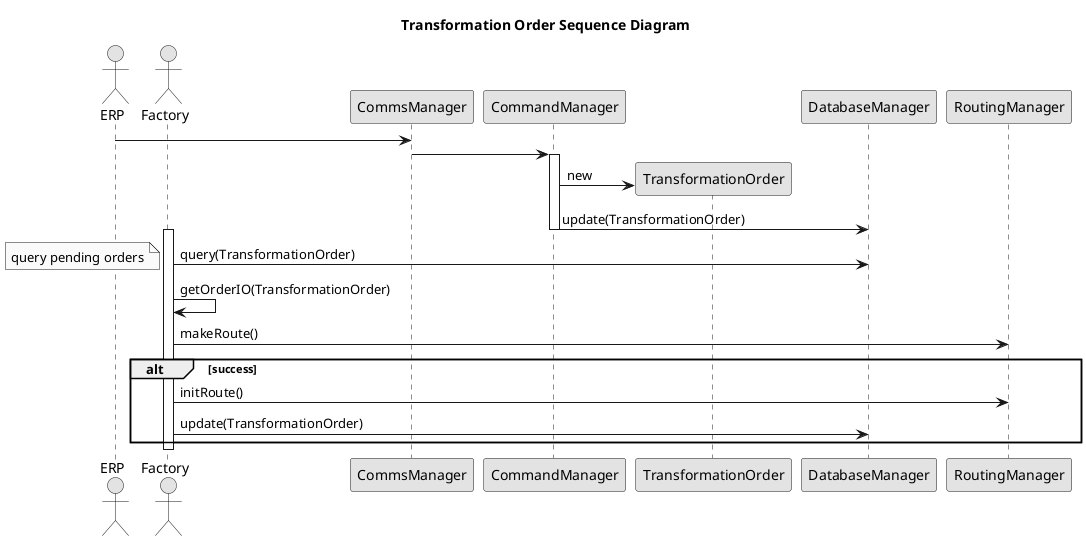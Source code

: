 @startuml

skinparam linetype ortho
skinparam Monochrome true
skinparam classAttributeIconSize 0

title Transformation Order Sequence Diagram

actor ERP as ERP
actor Factory as Factory

ERP -> CommsManager
CommsManager -> CommandManager

activate CommandManager
    
    create TransformationOrder 
    CommandManager -> TransformationOrder : new

    CommandManager -> DatabaseManager : update(TransformationOrder)

deactivate CommandManager

activate Factory

Factory -> DatabaseManager : query(TransformationOrder)
note left: query pending orders

Factory -> Factory : getOrderIO(TransformationOrder)

Factory -> RoutingManager: makeRoute()

alt success    
    Factory -> RoutingManager: initRoute()

    Factory -> DatabaseManager: update(TransformationOrder)
end


deactivate Factory

@enduml